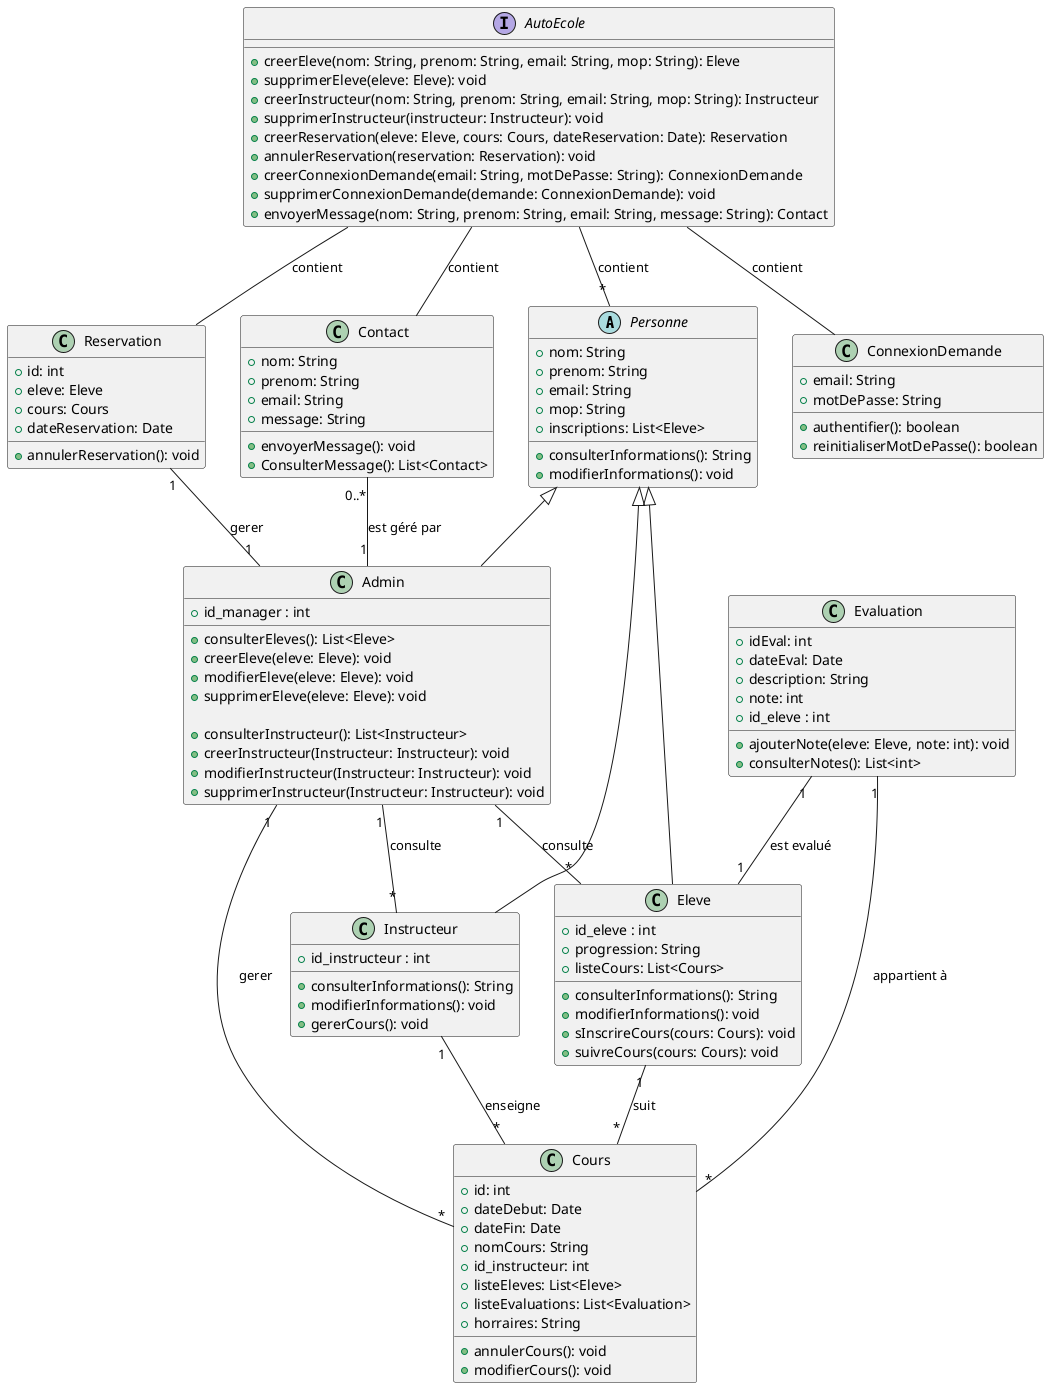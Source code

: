 @startuml
abstract class Personne {
    + nom: String
    + prenom: String
    + email: String
    + mop: String
    + inscriptions: List<Eleve>

    + consulterInformations(): String
    + modifierInformations(): void
}

class Instructeur {
    + id_instructeur : int

    + consulterInformations(): String
    + modifierInformations(): void
    + gererCours(): void
}

class Admin {
    + id_manager : int

    
    + consulterEleves(): List<Eleve>
    + creerEleve(eleve: Eleve): void
    + modifierEleve(eleve: Eleve): void
    + supprimerEleve(eleve: Eleve): void

    + consulterInstructeur(): List<Instructeur>
    + creerInstructeur(Instructeur: Instructeur): void
    + modifierInstructeur(Instructeur: Instructeur): void
    + supprimerInstructeur(Instructeur: Instructeur): void
}

class Eleve {
    + id_eleve : int
    + progression: String
    + listeCours: List<Cours>

    + consulterInformations(): String
    + modifierInformations(): void
    + sInscrireCours(cours: Cours): void
    + suivreCours(cours: Cours): void
}





class Cours {
    + id: int
    + dateDebut: Date
    + dateFin: Date
    + nomCours: String
    + id_instructeur: int
    + listeEleves: List<Eleve>
    + listeEvaluations: List<Evaluation>
    + horraires: String

    + annulerCours(): void
    + modifierCours(): void
}

class Evaluation {
    + idEval: int
    + dateEval: Date
    + description: String
    + note: int
    + id_eleve : int

    + ajouterNote(eleve: Eleve, note: int): void
    + consulterNotes(): List<int>
}


class Reservation {
    + id: int
    + eleve: Eleve
    + cours: Cours
    + dateReservation: Date

    + annulerReservation(): void
}

class ConnexionDemande {
    + email: String
    + motDePasse: String

    + authentifier(): boolean
    + reinitialiserMotDePasse(): boolean
}


interface AutoEcole {
    + creerEleve(nom: String, prenom: String, email: String, mop: String): Eleve
    + supprimerEleve(eleve: Eleve): void
    + creerInstructeur(nom: String, prenom: String, email: String, mop: String): Instructeur
    + supprimerInstructeur(instructeur: Instructeur): void
    + creerReservation(eleve: Eleve, cours: Cours, dateReservation: Date): Reservation
    + annulerReservation(reservation: Reservation): void
    + creerConnexionDemande(email: String, motDePasse: String): ConnexionDemande
    + supprimerConnexionDemande(demande: ConnexionDemande): void
    + envoyerMessage(nom: String, prenom: String, email: String, message: String): Contact
}

class Contact{
    + nom: String
    + prenom: String
    + email: String
    + message: String

    + envoyerMessage(): void
    + ConsulterMessage(): List<Contact>

}

Personne <|-- Instructeur
Personne <|-- Eleve
Personne <|-- Admin
Reservation "1" -- "1" Admin : "gerer"
Instructeur "1" -- "*" Cours : "enseigne"
Eleve "1" -- "*" Cours : "suit"
Admin "1" -- "*" Cours : "gerer"
Evaluation "1" -- "1" Eleve : "est evalué"
Evaluation "1" -- "*" Cours : "appartient à"
Admin "1" -- "*" Instructeur : "consulte"
Admin "1" -- "*" Eleve : "consulte"
Contact "0..*" -- "1" Admin : "est géré par"
AutoEcole -- "*" Personne : "contient"
AutoEcole -- Reservation : "contient"
AutoEcole -- ConnexionDemande : "contient"
AutoEcole -- Contact : "contient"
@enduml